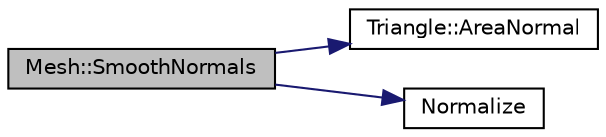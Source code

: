 digraph "Mesh::SmoothNormals"
{
 // LATEX_PDF_SIZE
  edge [fontname="Helvetica",fontsize="10",labelfontname="Helvetica",labelfontsize="10"];
  node [fontname="Helvetica",fontsize="10",shape=record];
  rankdir="LR";
  Node1 [label="Mesh::SmoothNormals",height=0.2,width=0.4,color="black", fillcolor="grey75", style="filled", fontcolor="black",tooltip="Smooth the normals of the mesh."];
  Node1 -> Node2 [color="midnightblue",fontsize="10",style="solid",fontname="Helvetica"];
  Node2 [label="Triangle::AreaNormal",height=0.2,width=0.4,color="black", fillcolor="white", style="filled",URL="$class_triangle.html#a557f329864e28fa75964f2a6d308fb03",tooltip="Compute the normal vector of the triangle, and scale the normal using its area."];
  Node1 -> Node3 [color="midnightblue",fontsize="10",style="solid",fontname="Helvetica"];
  Node3 [label="Normalize",height=0.2,width=0.4,color="black", fillcolor="white", style="filled",URL="$evector_8cpp.html#a08e0df2df7e0b436e2793e4dc1204f2c",tooltip="Normalize a vector, computing the inverse of its norm and scaling the components."];
}
